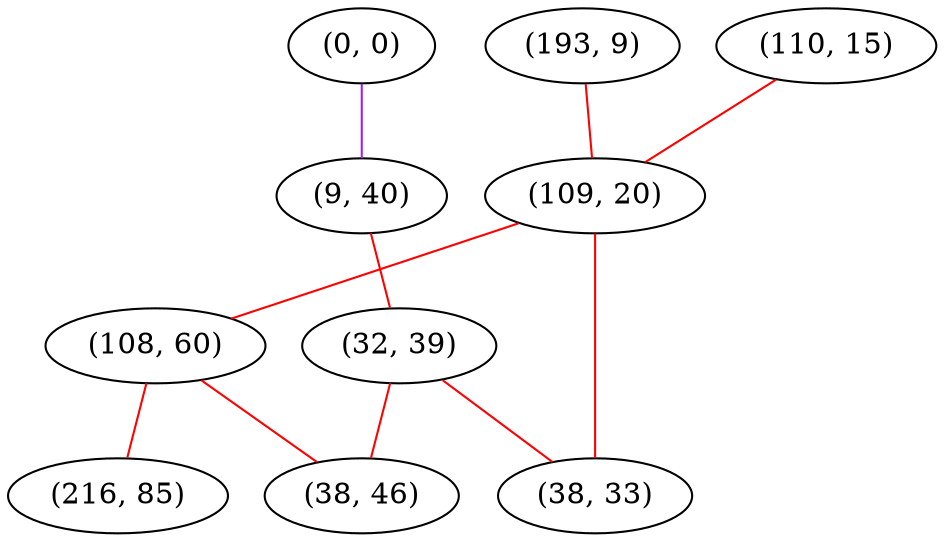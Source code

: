 graph "" {
"(0, 0)";
"(9, 40)";
"(32, 39)";
"(110, 15)";
"(193, 9)";
"(109, 20)";
"(108, 60)";
"(216, 85)";
"(38, 33)";
"(38, 46)";
"(0, 0)" -- "(9, 40)"  [color=purple, key=0, weight=4];
"(9, 40)" -- "(32, 39)"  [color=red, key=0, weight=1];
"(32, 39)" -- "(38, 33)"  [color=red, key=0, weight=1];
"(32, 39)" -- "(38, 46)"  [color=red, key=0, weight=1];
"(110, 15)" -- "(109, 20)"  [color=red, key=0, weight=1];
"(193, 9)" -- "(109, 20)"  [color=red, key=0, weight=1];
"(109, 20)" -- "(38, 33)"  [color=red, key=0, weight=1];
"(109, 20)" -- "(108, 60)"  [color=red, key=0, weight=1];
"(108, 60)" -- "(216, 85)"  [color=red, key=0, weight=1];
"(108, 60)" -- "(38, 46)"  [color=red, key=0, weight=1];
}
